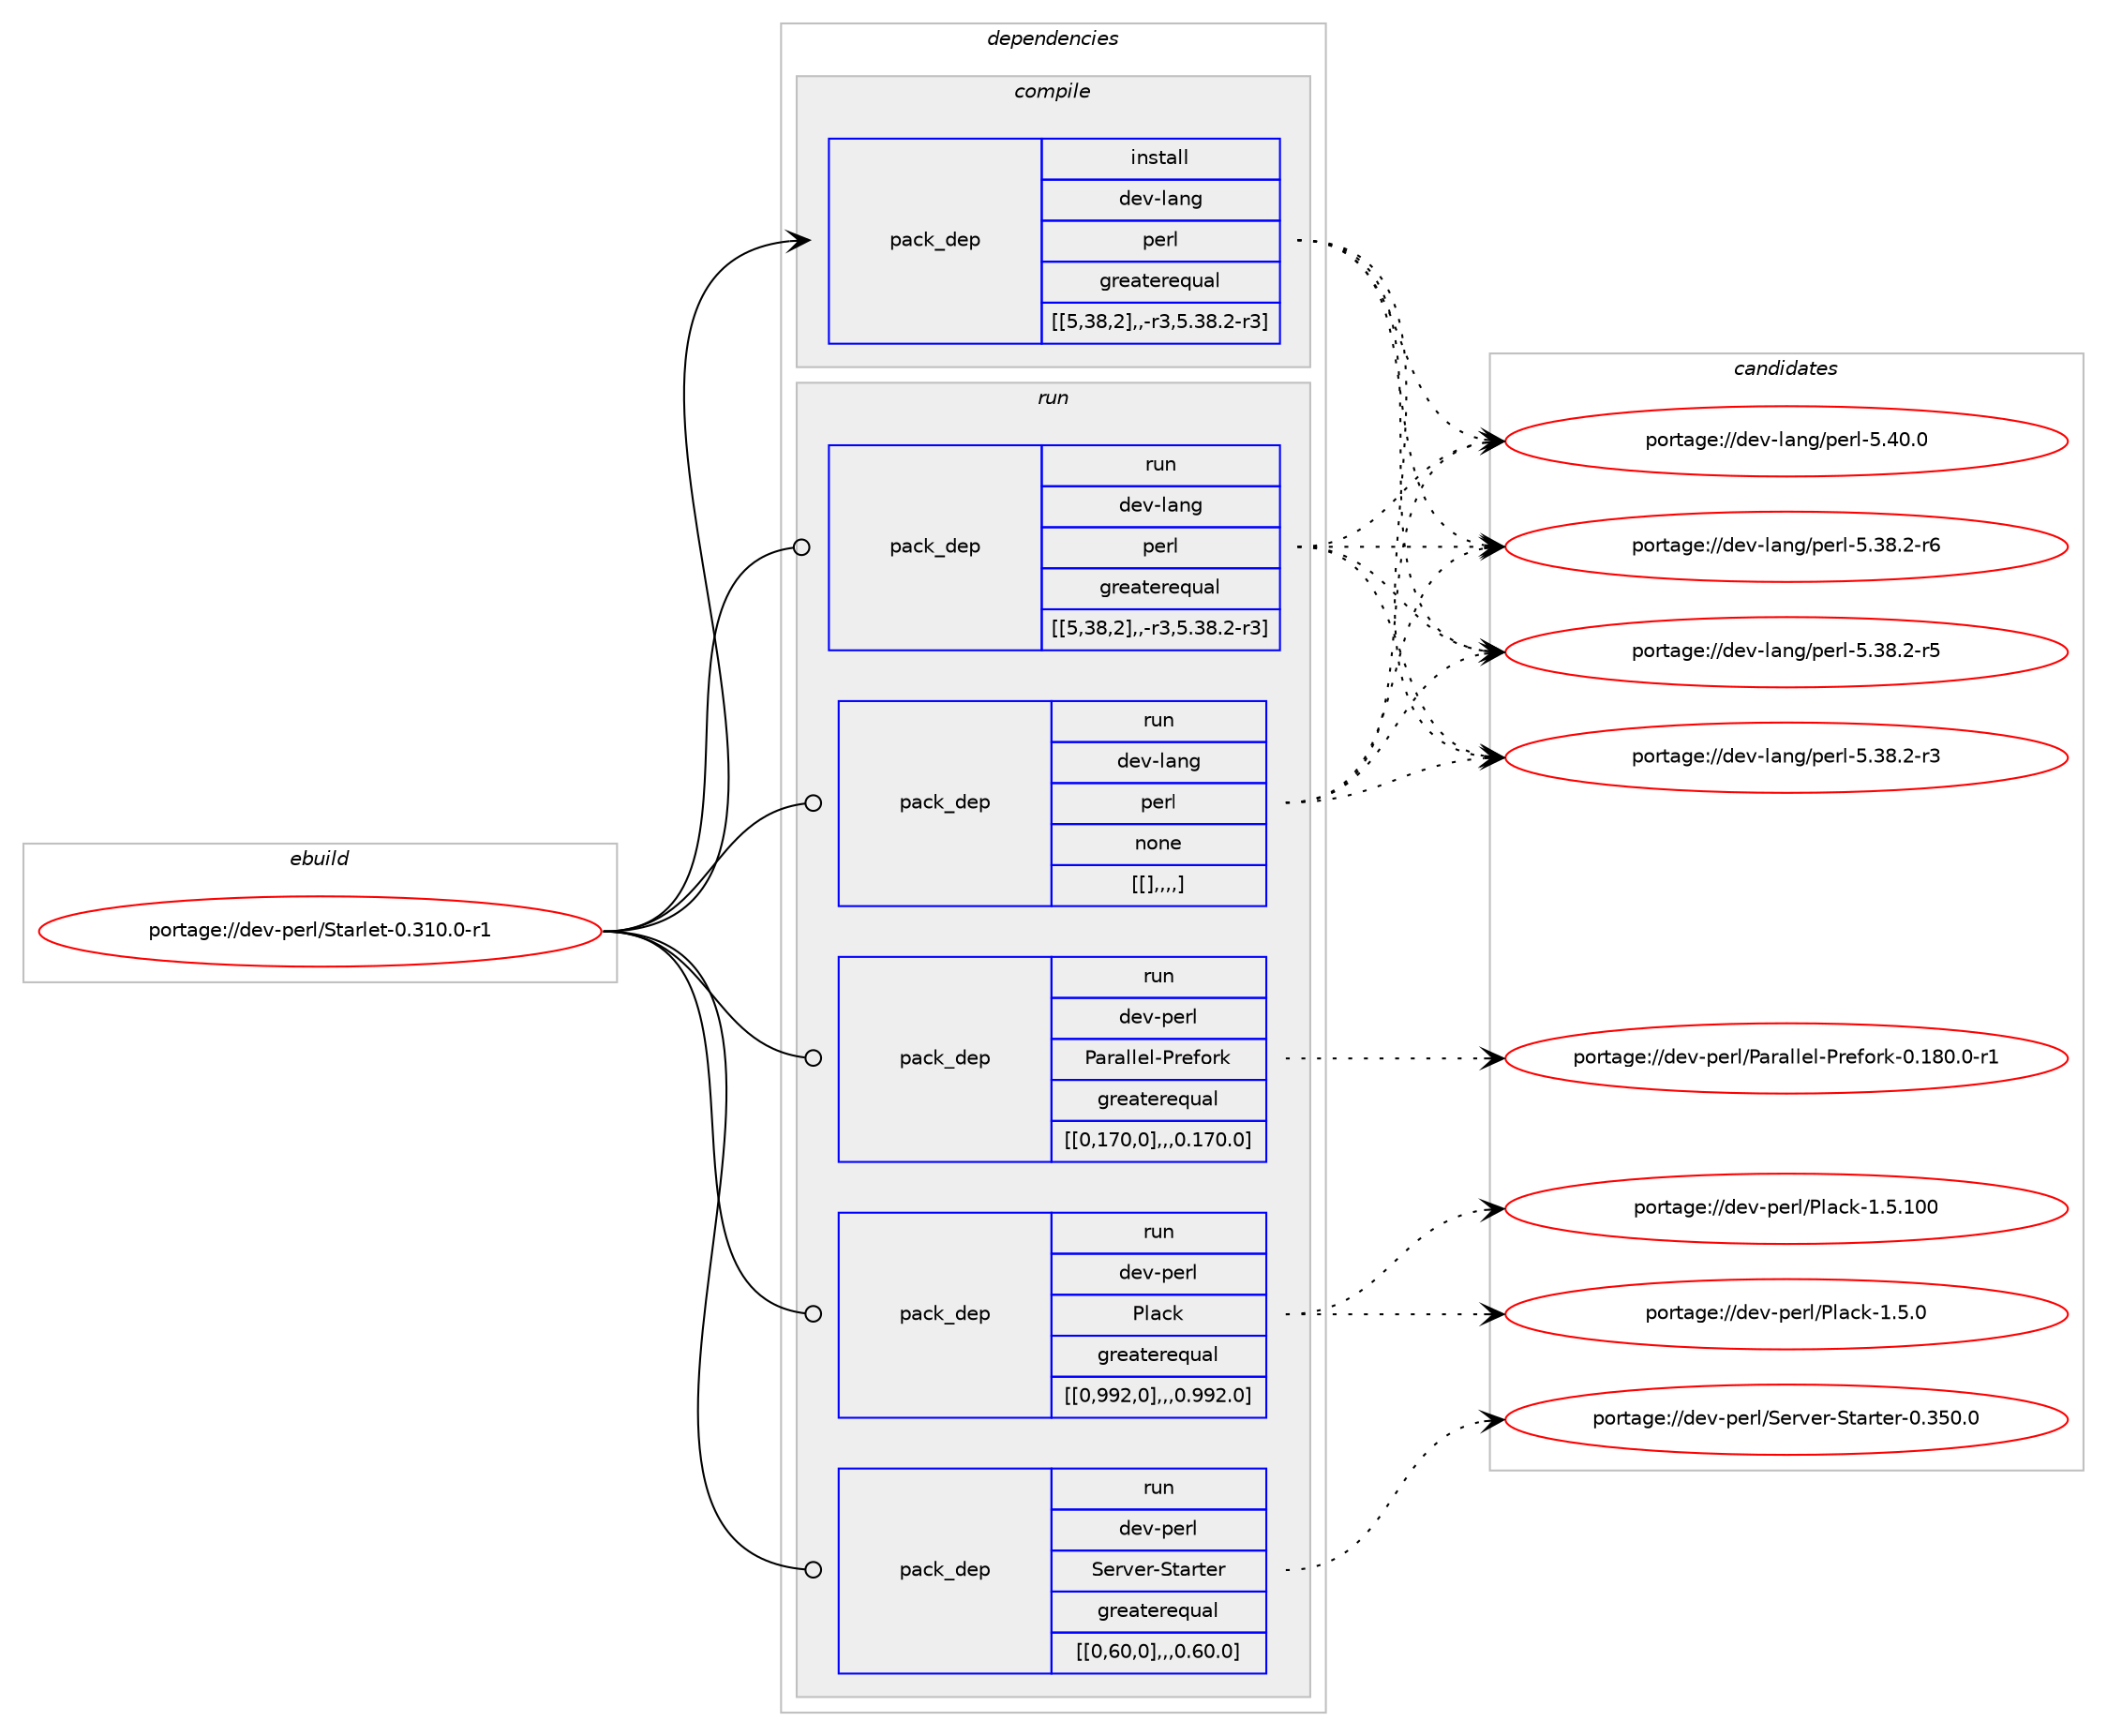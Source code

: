 digraph prolog {

# *************
# Graph options
# *************

newrank=true;
concentrate=true;
compound=true;
graph [rankdir=LR,fontname=Helvetica,fontsize=10,ranksep=1.5];#, ranksep=2.5, nodesep=0.2];
edge  [arrowhead=vee];
node  [fontname=Helvetica,fontsize=10];

# **********
# The ebuild
# **********

subgraph cluster_leftcol {
color=gray;
label=<<i>ebuild</i>>;
id [label="portage://dev-perl/Starlet-0.310.0-r1", color=red, width=4, href="../dev-perl/Starlet-0.310.0-r1.svg"];
}

# ****************
# The dependencies
# ****************

subgraph cluster_midcol {
color=gray;
label=<<i>dependencies</i>>;
subgraph cluster_compile {
fillcolor="#eeeeee";
style=filled;
label=<<i>compile</i>>;
subgraph pack105972 {
dependency137828 [label=<<TABLE BORDER="0" CELLBORDER="1" CELLSPACING="0" CELLPADDING="4" WIDTH="220"><TR><TD ROWSPAN="6" CELLPADDING="30">pack_dep</TD></TR><TR><TD WIDTH="110">install</TD></TR><TR><TD>dev-lang</TD></TR><TR><TD>perl</TD></TR><TR><TD>greaterequal</TD></TR><TR><TD>[[5,38,2],,-r3,5.38.2-r3]</TD></TR></TABLE>>, shape=none, color=blue];
}
id:e -> dependency137828:w [weight=20,style="solid",arrowhead="vee"];
}
subgraph cluster_compileandrun {
fillcolor="#eeeeee";
style=filled;
label=<<i>compile and run</i>>;
}
subgraph cluster_run {
fillcolor="#eeeeee";
style=filled;
label=<<i>run</i>>;
subgraph pack105973 {
dependency137829 [label=<<TABLE BORDER="0" CELLBORDER="1" CELLSPACING="0" CELLPADDING="4" WIDTH="220"><TR><TD ROWSPAN="6" CELLPADDING="30">pack_dep</TD></TR><TR><TD WIDTH="110">run</TD></TR><TR><TD>dev-lang</TD></TR><TR><TD>perl</TD></TR><TR><TD>greaterequal</TD></TR><TR><TD>[[5,38,2],,-r3,5.38.2-r3]</TD></TR></TABLE>>, shape=none, color=blue];
}
id:e -> dependency137829:w [weight=20,style="solid",arrowhead="odot"];
subgraph pack105974 {
dependency137830 [label=<<TABLE BORDER="0" CELLBORDER="1" CELLSPACING="0" CELLPADDING="4" WIDTH="220"><TR><TD ROWSPAN="6" CELLPADDING="30">pack_dep</TD></TR><TR><TD WIDTH="110">run</TD></TR><TR><TD>dev-lang</TD></TR><TR><TD>perl</TD></TR><TR><TD>none</TD></TR><TR><TD>[[],,,,]</TD></TR></TABLE>>, shape=none, color=blue];
}
id:e -> dependency137830:w [weight=20,style="solid",arrowhead="odot"];
subgraph pack105975 {
dependency137831 [label=<<TABLE BORDER="0" CELLBORDER="1" CELLSPACING="0" CELLPADDING="4" WIDTH="220"><TR><TD ROWSPAN="6" CELLPADDING="30">pack_dep</TD></TR><TR><TD WIDTH="110">run</TD></TR><TR><TD>dev-perl</TD></TR><TR><TD>Parallel-Prefork</TD></TR><TR><TD>greaterequal</TD></TR><TR><TD>[[0,170,0],,,0.170.0]</TD></TR></TABLE>>, shape=none, color=blue];
}
id:e -> dependency137831:w [weight=20,style="solid",arrowhead="odot"];
subgraph pack105976 {
dependency137832 [label=<<TABLE BORDER="0" CELLBORDER="1" CELLSPACING="0" CELLPADDING="4" WIDTH="220"><TR><TD ROWSPAN="6" CELLPADDING="30">pack_dep</TD></TR><TR><TD WIDTH="110">run</TD></TR><TR><TD>dev-perl</TD></TR><TR><TD>Plack</TD></TR><TR><TD>greaterequal</TD></TR><TR><TD>[[0,992,0],,,0.992.0]</TD></TR></TABLE>>, shape=none, color=blue];
}
id:e -> dependency137832:w [weight=20,style="solid",arrowhead="odot"];
subgraph pack105977 {
dependency137833 [label=<<TABLE BORDER="0" CELLBORDER="1" CELLSPACING="0" CELLPADDING="4" WIDTH="220"><TR><TD ROWSPAN="6" CELLPADDING="30">pack_dep</TD></TR><TR><TD WIDTH="110">run</TD></TR><TR><TD>dev-perl</TD></TR><TR><TD>Server-Starter</TD></TR><TR><TD>greaterequal</TD></TR><TR><TD>[[0,60,0],,,0.60.0]</TD></TR></TABLE>>, shape=none, color=blue];
}
id:e -> dependency137833:w [weight=20,style="solid",arrowhead="odot"];
}
}

# **************
# The candidates
# **************

subgraph cluster_choices {
rank=same;
color=gray;
label=<<i>candidates</i>>;

subgraph choice105972 {
color=black;
nodesep=1;
choice10010111845108971101034711210111410845534652484648 [label="portage://dev-lang/perl-5.40.0", color=red, width=4,href="../dev-lang/perl-5.40.0.svg"];
choice100101118451089711010347112101114108455346515646504511454 [label="portage://dev-lang/perl-5.38.2-r6", color=red, width=4,href="../dev-lang/perl-5.38.2-r6.svg"];
choice100101118451089711010347112101114108455346515646504511453 [label="portage://dev-lang/perl-5.38.2-r5", color=red, width=4,href="../dev-lang/perl-5.38.2-r5.svg"];
choice100101118451089711010347112101114108455346515646504511451 [label="portage://dev-lang/perl-5.38.2-r3", color=red, width=4,href="../dev-lang/perl-5.38.2-r3.svg"];
dependency137828:e -> choice10010111845108971101034711210111410845534652484648:w [style=dotted,weight="100"];
dependency137828:e -> choice100101118451089711010347112101114108455346515646504511454:w [style=dotted,weight="100"];
dependency137828:e -> choice100101118451089711010347112101114108455346515646504511453:w [style=dotted,weight="100"];
dependency137828:e -> choice100101118451089711010347112101114108455346515646504511451:w [style=dotted,weight="100"];
}
subgraph choice105973 {
color=black;
nodesep=1;
choice10010111845108971101034711210111410845534652484648 [label="portage://dev-lang/perl-5.40.0", color=red, width=4,href="../dev-lang/perl-5.40.0.svg"];
choice100101118451089711010347112101114108455346515646504511454 [label="portage://dev-lang/perl-5.38.2-r6", color=red, width=4,href="../dev-lang/perl-5.38.2-r6.svg"];
choice100101118451089711010347112101114108455346515646504511453 [label="portage://dev-lang/perl-5.38.2-r5", color=red, width=4,href="../dev-lang/perl-5.38.2-r5.svg"];
choice100101118451089711010347112101114108455346515646504511451 [label="portage://dev-lang/perl-5.38.2-r3", color=red, width=4,href="../dev-lang/perl-5.38.2-r3.svg"];
dependency137829:e -> choice10010111845108971101034711210111410845534652484648:w [style=dotted,weight="100"];
dependency137829:e -> choice100101118451089711010347112101114108455346515646504511454:w [style=dotted,weight="100"];
dependency137829:e -> choice100101118451089711010347112101114108455346515646504511453:w [style=dotted,weight="100"];
dependency137829:e -> choice100101118451089711010347112101114108455346515646504511451:w [style=dotted,weight="100"];
}
subgraph choice105974 {
color=black;
nodesep=1;
choice10010111845108971101034711210111410845534652484648 [label="portage://dev-lang/perl-5.40.0", color=red, width=4,href="../dev-lang/perl-5.40.0.svg"];
choice100101118451089711010347112101114108455346515646504511454 [label="portage://dev-lang/perl-5.38.2-r6", color=red, width=4,href="../dev-lang/perl-5.38.2-r6.svg"];
choice100101118451089711010347112101114108455346515646504511453 [label="portage://dev-lang/perl-5.38.2-r5", color=red, width=4,href="../dev-lang/perl-5.38.2-r5.svg"];
choice100101118451089711010347112101114108455346515646504511451 [label="portage://dev-lang/perl-5.38.2-r3", color=red, width=4,href="../dev-lang/perl-5.38.2-r3.svg"];
dependency137830:e -> choice10010111845108971101034711210111410845534652484648:w [style=dotted,weight="100"];
dependency137830:e -> choice100101118451089711010347112101114108455346515646504511454:w [style=dotted,weight="100"];
dependency137830:e -> choice100101118451089711010347112101114108455346515646504511453:w [style=dotted,weight="100"];
dependency137830:e -> choice100101118451089711010347112101114108455346515646504511451:w [style=dotted,weight="100"];
}
subgraph choice105975 {
color=black;
nodesep=1;
choice1001011184511210111410847809711497108108101108458011410110211111410745484649564846484511449 [label="portage://dev-perl/Parallel-Prefork-0.180.0-r1", color=red, width=4,href="../dev-perl/Parallel-Prefork-0.180.0-r1.svg"];
dependency137831:e -> choice1001011184511210111410847809711497108108101108458011410110211111410745484649564846484511449:w [style=dotted,weight="100"];
}
subgraph choice105976 {
color=black;
nodesep=1;
choice10010111845112101114108478010897991074549465346494848 [label="portage://dev-perl/Plack-1.5.100", color=red, width=4,href="../dev-perl/Plack-1.5.100.svg"];
choice1001011184511210111410847801089799107454946534648 [label="portage://dev-perl/Plack-1.5.0", color=red, width=4,href="../dev-perl/Plack-1.5.0.svg"];
dependency137832:e -> choice10010111845112101114108478010897991074549465346494848:w [style=dotted,weight="100"];
dependency137832:e -> choice1001011184511210111410847801089799107454946534648:w [style=dotted,weight="100"];
}
subgraph choice105977 {
color=black;
nodesep=1;
choice1001011184511210111410847831011141181011144583116971141161011144548465153484648 [label="portage://dev-perl/Server-Starter-0.350.0", color=red, width=4,href="../dev-perl/Server-Starter-0.350.0.svg"];
dependency137833:e -> choice1001011184511210111410847831011141181011144583116971141161011144548465153484648:w [style=dotted,weight="100"];
}
}

}
